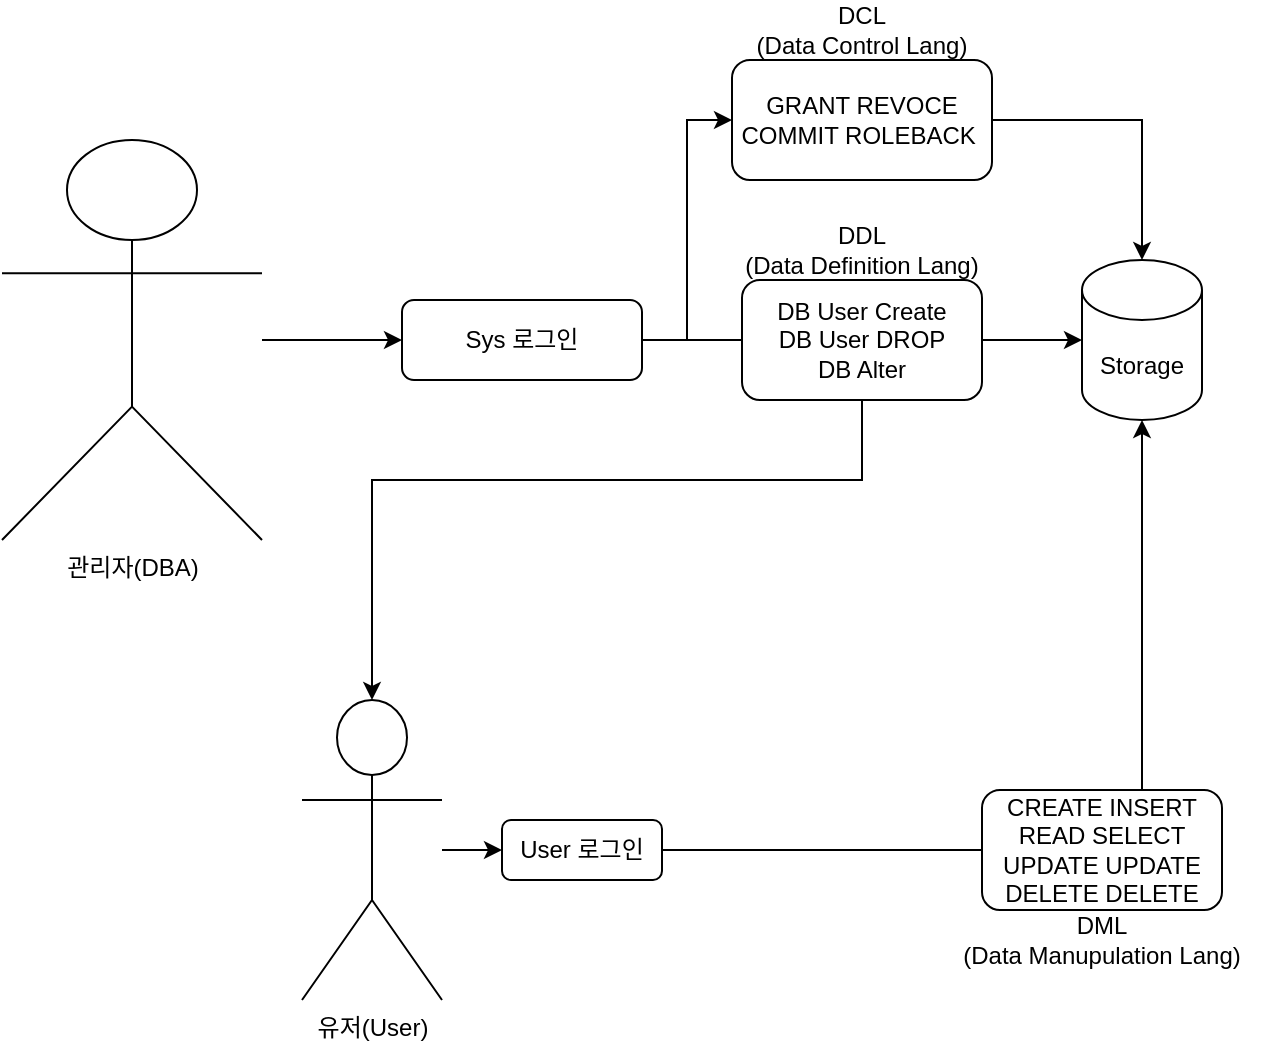 <mxfile version="21.3.2" type="device">
  <diagram name="페이지-1" id="DeoW3b5tWG1YpYZGeVVm">
    <mxGraphModel dx="1195" dy="657" grid="1" gridSize="10" guides="1" tooltips="1" connect="1" arrows="1" fold="1" page="1" pageScale="1" pageWidth="4681" pageHeight="3300" math="0" shadow="0">
      <root>
        <mxCell id="0" />
        <mxCell id="1" parent="0" />
        <mxCell id="ehKq_JQD1c98MlUJ6Ms2-1" value="관리자(DBA)" style="shape=umlActor;verticalLabelPosition=bottom;verticalAlign=top;html=1;outlineConnect=0;" vertex="1" parent="1">
          <mxGeometry x="280" y="190" width="130" height="200" as="geometry" />
        </mxCell>
        <mxCell id="ehKq_JQD1c98MlUJ6Ms2-2" value="Storage" style="shape=cylinder3;whiteSpace=wrap;html=1;boundedLbl=1;backgroundOutline=1;size=15;" vertex="1" parent="1">
          <mxGeometry x="820" y="250" width="60" height="80" as="geometry" />
        </mxCell>
        <mxCell id="ehKq_JQD1c98MlUJ6Ms2-16" style="edgeStyle=orthogonalEdgeStyle;rounded=0;orthogonalLoop=1;jettySize=auto;html=1;entryX=0;entryY=0.5;entryDx=0;entryDy=0;" edge="1" parent="1" source="ehKq_JQD1c98MlUJ6Ms2-3" target="ehKq_JQD1c98MlUJ6Ms2-15">
          <mxGeometry relative="1" as="geometry" />
        </mxCell>
        <mxCell id="ehKq_JQD1c98MlUJ6Ms2-3" value="Sys 로그인" style="rounded=1;whiteSpace=wrap;html=1;" vertex="1" parent="1">
          <mxGeometry x="480" y="270" width="120" height="40" as="geometry" />
        </mxCell>
        <mxCell id="ehKq_JQD1c98MlUJ6Ms2-4" value="" style="endArrow=classic;html=1;rounded=0;entryX=0;entryY=0.5;entryDx=0;entryDy=0;" edge="1" parent="1" source="ehKq_JQD1c98MlUJ6Ms2-1" target="ehKq_JQD1c98MlUJ6Ms2-3">
          <mxGeometry width="50" height="50" relative="1" as="geometry">
            <mxPoint x="400" y="320" as="sourcePoint" />
            <mxPoint x="450" y="270" as="targetPoint" />
          </mxGeometry>
        </mxCell>
        <mxCell id="ehKq_JQD1c98MlUJ6Ms2-5" value="" style="endArrow=classic;html=1;rounded=0;entryX=0;entryY=0.5;entryDx=0;entryDy=0;entryPerimeter=0;exitX=1;exitY=0.5;exitDx=0;exitDy=0;" edge="1" parent="1" source="ehKq_JQD1c98MlUJ6Ms2-3" target="ehKq_JQD1c98MlUJ6Ms2-2">
          <mxGeometry width="50" height="50" relative="1" as="geometry">
            <mxPoint x="600" y="289.71" as="sourcePoint" />
            <mxPoint x="670" y="289.71" as="targetPoint" />
          </mxGeometry>
        </mxCell>
        <mxCell id="ehKq_JQD1c98MlUJ6Ms2-9" style="edgeStyle=orthogonalEdgeStyle;rounded=0;orthogonalLoop=1;jettySize=auto;html=1;entryX=0.5;entryY=0;entryDx=0;entryDy=0;entryPerimeter=0;" edge="1" parent="1" source="ehKq_JQD1c98MlUJ6Ms2-6" target="ehKq_JQD1c98MlUJ6Ms2-8">
          <mxGeometry relative="1" as="geometry">
            <Array as="points">
              <mxPoint x="710" y="360" />
              <mxPoint x="465" y="360" />
            </Array>
          </mxGeometry>
        </mxCell>
        <mxCell id="ehKq_JQD1c98MlUJ6Ms2-6" value="DB User Create&lt;br&gt;DB User DROP&lt;br&gt;DB Alter" style="rounded=1;whiteSpace=wrap;html=1;" vertex="1" parent="1">
          <mxGeometry x="650" y="260" width="120" height="60" as="geometry" />
        </mxCell>
        <mxCell id="ehKq_JQD1c98MlUJ6Ms2-7" value="DDL&lt;br&gt;(Data Definition Lang)" style="text;html=1;strokeColor=none;fillColor=none;align=center;verticalAlign=middle;whiteSpace=wrap;rounded=0;" vertex="1" parent="1">
          <mxGeometry x="650" y="230" width="120" height="30" as="geometry" />
        </mxCell>
        <mxCell id="ehKq_JQD1c98MlUJ6Ms2-11" style="edgeStyle=orthogonalEdgeStyle;rounded=0;orthogonalLoop=1;jettySize=auto;html=1;entryX=0;entryY=0.5;entryDx=0;entryDy=0;" edge="1" parent="1" source="ehKq_JQD1c98MlUJ6Ms2-8" target="ehKq_JQD1c98MlUJ6Ms2-10">
          <mxGeometry relative="1" as="geometry" />
        </mxCell>
        <mxCell id="ehKq_JQD1c98MlUJ6Ms2-8" value="유저(User)" style="shape=umlActor;verticalLabelPosition=bottom;verticalAlign=top;html=1;outlineConnect=0;" vertex="1" parent="1">
          <mxGeometry x="430" y="470" width="70" height="150" as="geometry" />
        </mxCell>
        <mxCell id="ehKq_JQD1c98MlUJ6Ms2-12" style="edgeStyle=orthogonalEdgeStyle;rounded=0;orthogonalLoop=1;jettySize=auto;html=1;entryX=0.5;entryY=1;entryDx=0;entryDy=0;entryPerimeter=0;" edge="1" parent="1" source="ehKq_JQD1c98MlUJ6Ms2-10" target="ehKq_JQD1c98MlUJ6Ms2-2">
          <mxGeometry relative="1" as="geometry" />
        </mxCell>
        <mxCell id="ehKq_JQD1c98MlUJ6Ms2-10" value="User 로그인" style="rounded=1;whiteSpace=wrap;html=1;" vertex="1" parent="1">
          <mxGeometry x="530" y="530" width="80" height="30" as="geometry" />
        </mxCell>
        <mxCell id="ehKq_JQD1c98MlUJ6Ms2-13" value="CREATE INSERT&lt;br&gt;READ SELECT&lt;br&gt;UPDATE UPDATE&lt;br&gt;DELETE DELETE" style="rounded=1;whiteSpace=wrap;html=1;" vertex="1" parent="1">
          <mxGeometry x="770" y="515" width="120" height="60" as="geometry" />
        </mxCell>
        <mxCell id="ehKq_JQD1c98MlUJ6Ms2-14" value="DML&lt;br&gt;(Data Manupulation Lang)" style="text;html=1;strokeColor=none;fillColor=none;align=center;verticalAlign=middle;whiteSpace=wrap;rounded=0;" vertex="1" parent="1">
          <mxGeometry x="750" y="575" width="160" height="30" as="geometry" />
        </mxCell>
        <mxCell id="ehKq_JQD1c98MlUJ6Ms2-17" style="edgeStyle=orthogonalEdgeStyle;rounded=0;orthogonalLoop=1;jettySize=auto;html=1;entryX=0.5;entryY=0;entryDx=0;entryDy=0;entryPerimeter=0;" edge="1" parent="1" source="ehKq_JQD1c98MlUJ6Ms2-15" target="ehKq_JQD1c98MlUJ6Ms2-2">
          <mxGeometry relative="1" as="geometry" />
        </mxCell>
        <mxCell id="ehKq_JQD1c98MlUJ6Ms2-15" value="GRANT REVOCE&lt;br&gt;COMMIT ROLEBACK&amp;nbsp;" style="rounded=1;whiteSpace=wrap;html=1;" vertex="1" parent="1">
          <mxGeometry x="645" y="150" width="130" height="60" as="geometry" />
        </mxCell>
        <mxCell id="ehKq_JQD1c98MlUJ6Ms2-18" value="DCL&lt;br&gt;(Data Control Lang)" style="text;html=1;strokeColor=none;fillColor=none;align=center;verticalAlign=middle;whiteSpace=wrap;rounded=0;" vertex="1" parent="1">
          <mxGeometry x="650" y="120" width="120" height="30" as="geometry" />
        </mxCell>
      </root>
    </mxGraphModel>
  </diagram>
</mxfile>
